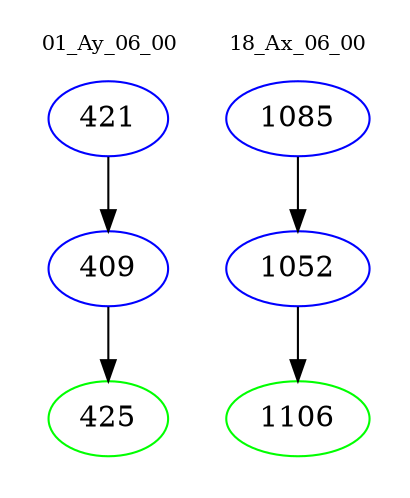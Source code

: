 digraph{
subgraph cluster_0 {
color = white
label = "01_Ay_06_00";
fontsize=10;
T0_421 [label="421", color="blue"]
T0_421 -> T0_409 [color="black"]
T0_409 [label="409", color="blue"]
T0_409 -> T0_425 [color="black"]
T0_425 [label="425", color="green"]
}
subgraph cluster_1 {
color = white
label = "18_Ax_06_00";
fontsize=10;
T1_1085 [label="1085", color="blue"]
T1_1085 -> T1_1052 [color="black"]
T1_1052 [label="1052", color="blue"]
T1_1052 -> T1_1106 [color="black"]
T1_1106 [label="1106", color="green"]
}
}
